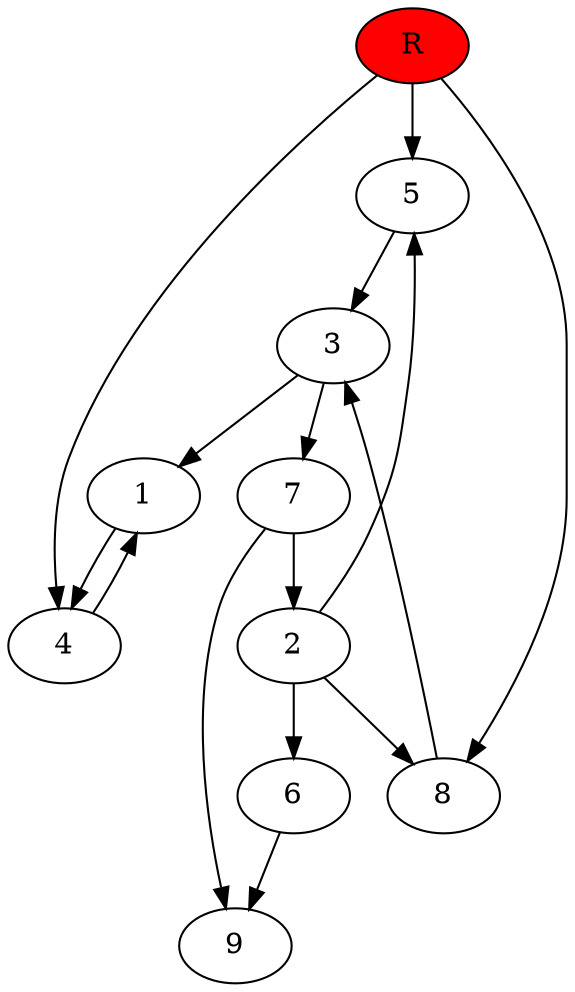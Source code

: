 digraph prb344 {
	1
	2
	3
	4
	5
	6
	7
	8
	R [fillcolor="#ff0000" style=filled]
	1 -> 4
	2 -> 5
	2 -> 6
	2 -> 8
	3 -> 1
	3 -> 7
	4 -> 1
	5 -> 3
	6 -> 9
	7 -> 2
	7 -> 9
	8 -> 3
	R -> 4
	R -> 5
	R -> 8
}
